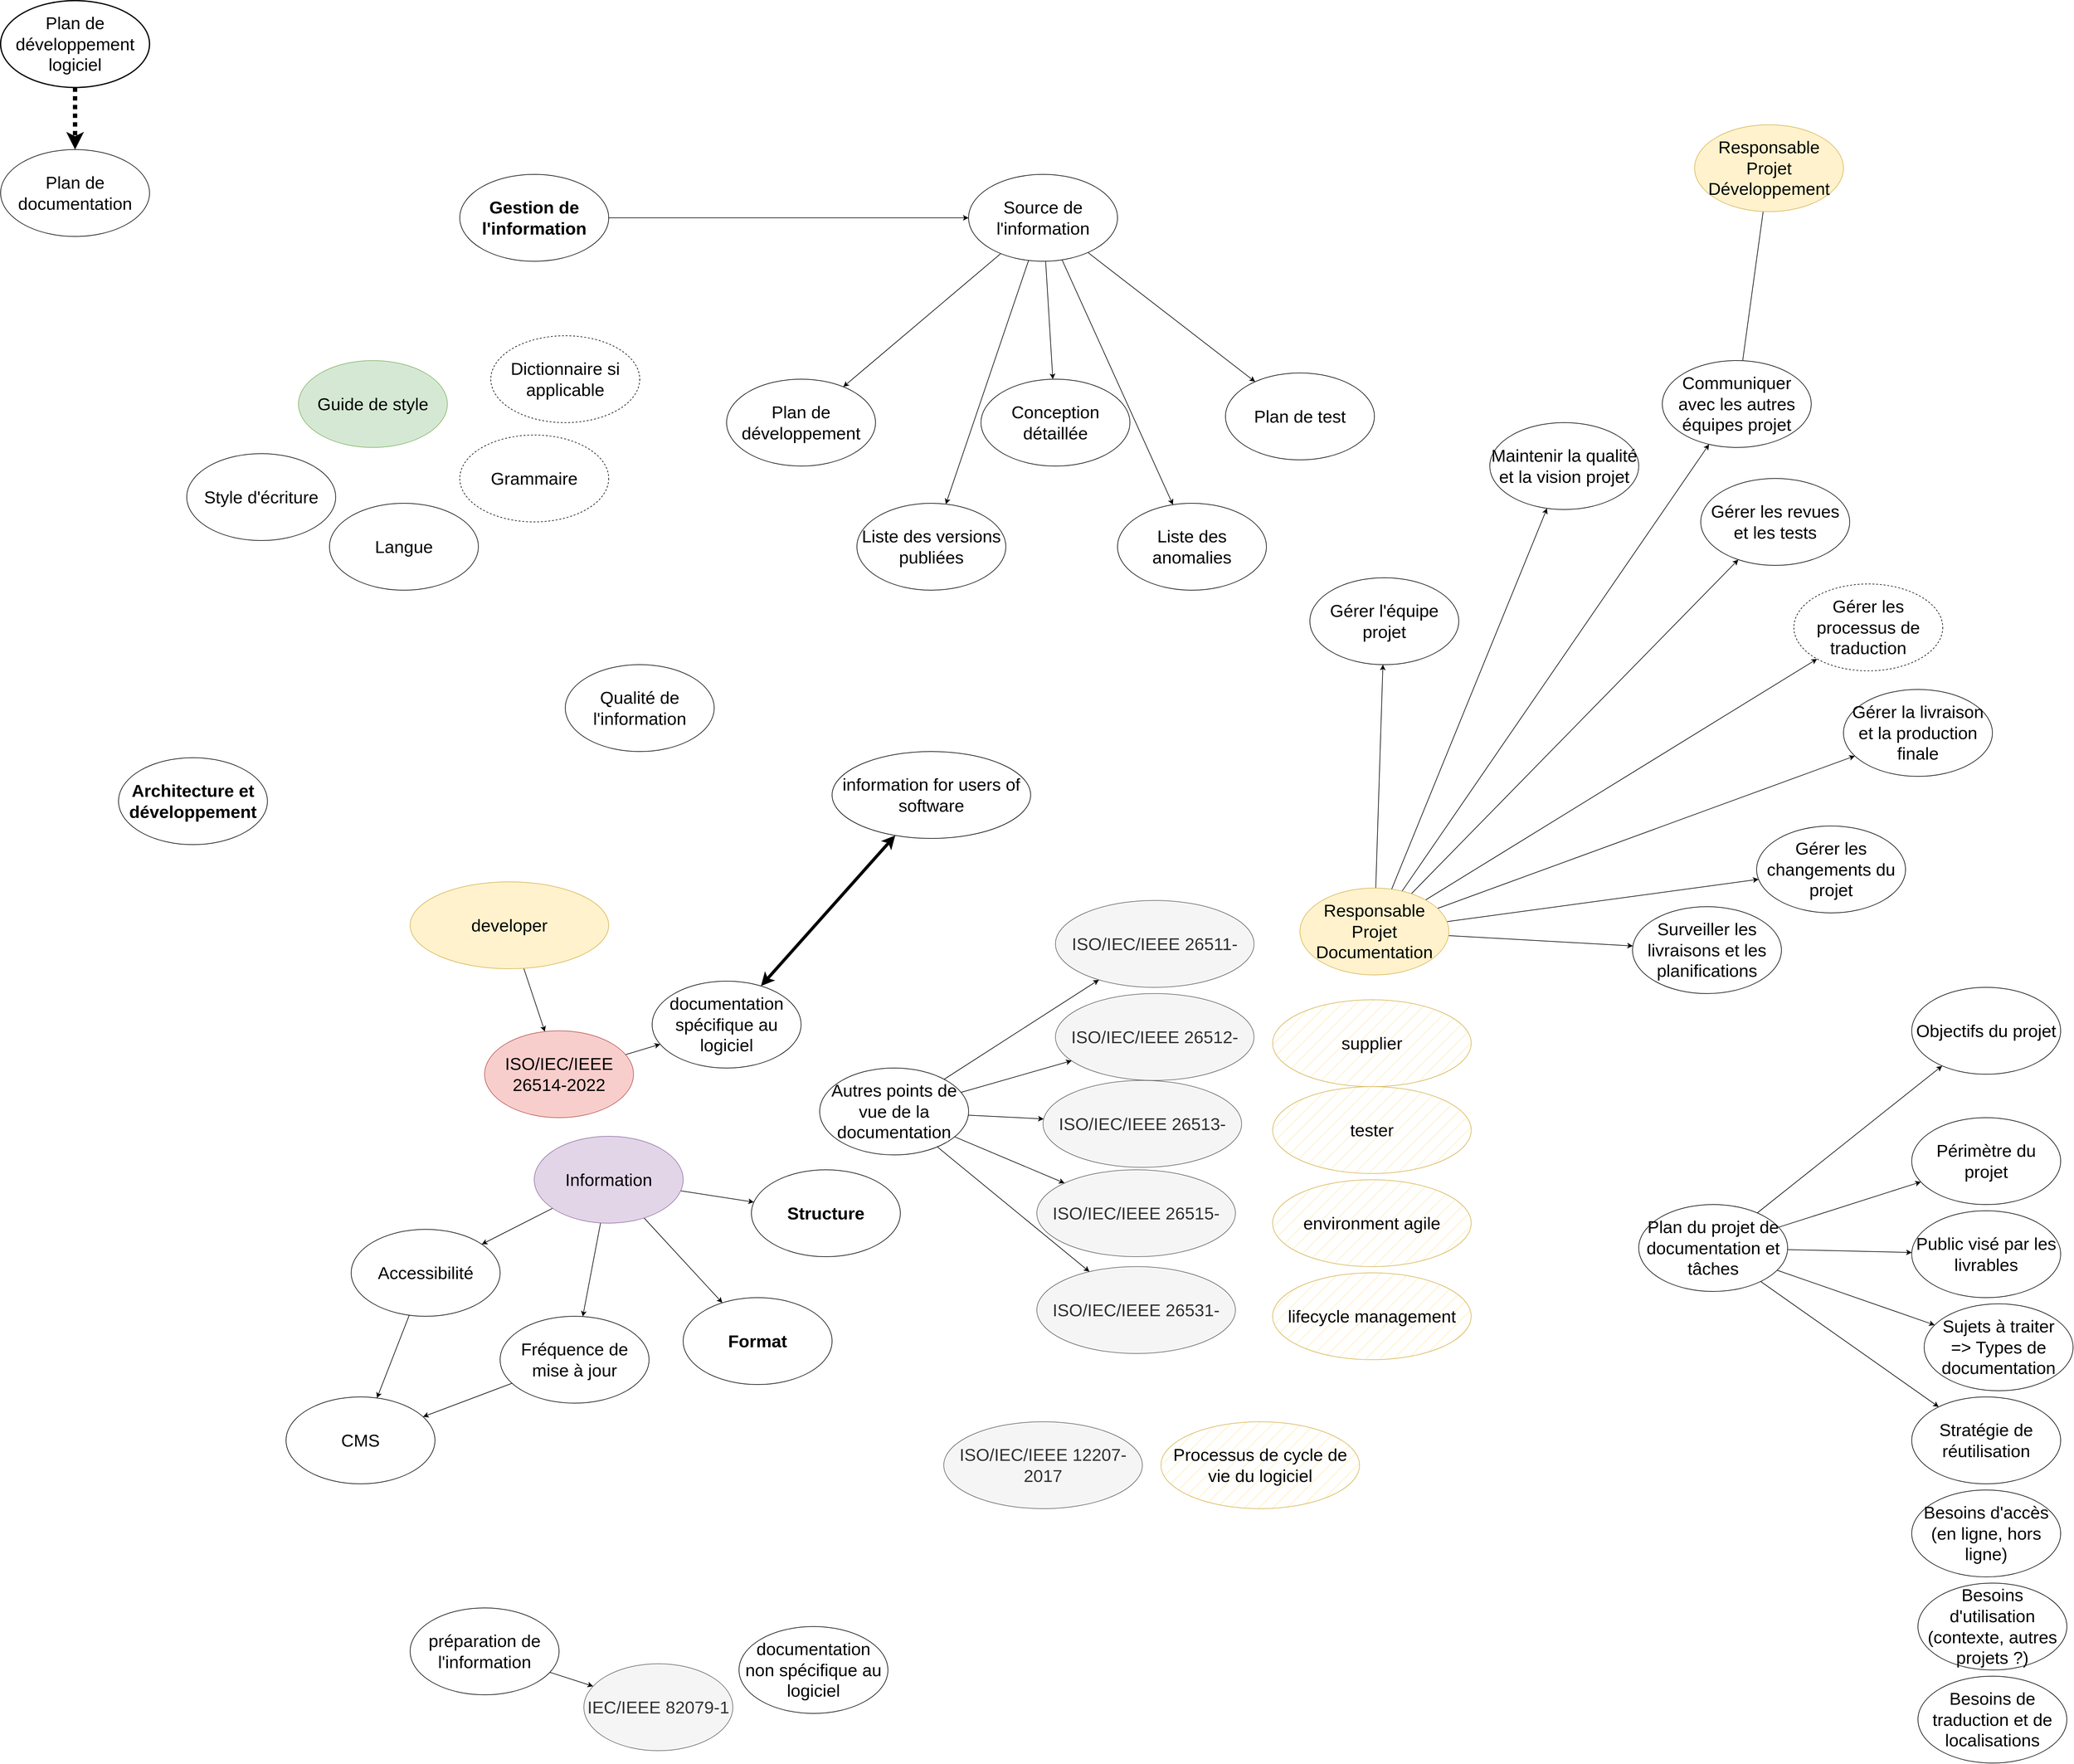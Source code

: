 <mxfile version="26.0.4">
  <diagram name="Page-1" id="BIDaeY3QTPUU3SY5W4b0">
    <mxGraphModel dx="3357" dy="4531" grid="1" gridSize="10" guides="1" tooltips="1" connect="1" arrows="1" fold="1" page="1" pageScale="1" pageWidth="1169" pageHeight="827" math="0" shadow="0">
      <root>
        <mxCell id="0" />
        <mxCell id="1" parent="0" />
        <mxCell id="pOz3Xbr77kyRt1sYzAAJ-1" value="Architecture et développement" style="ellipse;whiteSpace=wrap;html=1;strokeColor=default;align=center;verticalAlign=middle;fontFamily=Helvetica;fontSize=28;fontColor=default;fillColor=default;fontStyle=1" parent="1" vertex="1">
          <mxGeometry x="-150" y="-250" width="240" height="140" as="geometry" />
        </mxCell>
        <mxCell id="pOz3Xbr77kyRt1sYzAAJ-2" value="Qualité de l&#39;information" style="ellipse;whiteSpace=wrap;html=1;strokeColor=default;align=center;verticalAlign=middle;fontFamily=Helvetica;fontSize=28;fontColor=default;fillColor=default;" parent="1" vertex="1">
          <mxGeometry x="570" y="-400" width="240" height="140" as="geometry" />
        </mxCell>
        <mxCell id="3t2eln8wta4C8ZP0yIUS-1" value="Structure" style="ellipse;whiteSpace=wrap;html=1;fontSize=28;fontStyle=1" vertex="1" parent="1">
          <mxGeometry x="870" y="414" width="240" height="140" as="geometry" />
        </mxCell>
        <mxCell id="3t2eln8wta4C8ZP0yIUS-2" value="Format" style="ellipse;whiteSpace=wrap;html=1;strokeColor=default;align=center;verticalAlign=middle;fontFamily=Helvetica;fontSize=28;fontColor=default;fillColor=default;fontStyle=1" vertex="1" parent="1">
          <mxGeometry x="760" y="620" width="240" height="140" as="geometry" />
        </mxCell>
        <mxCell id="3t2eln8wta4C8ZP0yIUS-4" style="rounded=0;orthogonalLoop=1;jettySize=auto;html=1;" edge="1" parent="1" source="3t2eln8wta4C8ZP0yIUS-3" target="3t2eln8wta4C8ZP0yIUS-1">
          <mxGeometry relative="1" as="geometry" />
        </mxCell>
        <mxCell id="3t2eln8wta4C8ZP0yIUS-5" style="rounded=0;orthogonalLoop=1;jettySize=auto;html=1;" edge="1" parent="1" source="3t2eln8wta4C8ZP0yIUS-3" target="3t2eln8wta4C8ZP0yIUS-2">
          <mxGeometry relative="1" as="geometry" />
        </mxCell>
        <mxCell id="3t2eln8wta4C8ZP0yIUS-28" style="rounded=0;orthogonalLoop=1;jettySize=auto;html=1;" edge="1" parent="1" source="3t2eln8wta4C8ZP0yIUS-3" target="3t2eln8wta4C8ZP0yIUS-27">
          <mxGeometry relative="1" as="geometry" />
        </mxCell>
        <mxCell id="3t2eln8wta4C8ZP0yIUS-29" style="rounded=0;orthogonalLoop=1;jettySize=auto;html=1;" edge="1" parent="1" source="3t2eln8wta4C8ZP0yIUS-3" target="3t2eln8wta4C8ZP0yIUS-26">
          <mxGeometry relative="1" as="geometry" />
        </mxCell>
        <mxCell id="3t2eln8wta4C8ZP0yIUS-3" value="Information" style="ellipse;whiteSpace=wrap;html=1;strokeColor=#9673a6;align=center;verticalAlign=middle;fontFamily=Helvetica;fontSize=28;fillColor=#e1d5e7;" vertex="1" parent="1">
          <mxGeometry x="520" y="360" width="240" height="140" as="geometry" />
        </mxCell>
        <mxCell id="3t2eln8wta4C8ZP0yIUS-51" style="rounded=0;orthogonalLoop=1;jettySize=auto;html=1;exitX=1;exitY=0.5;exitDx=0;exitDy=0;" edge="1" parent="1" source="3t2eln8wta4C8ZP0yIUS-6" target="3t2eln8wta4C8ZP0yIUS-49">
          <mxGeometry relative="1" as="geometry" />
        </mxCell>
        <mxCell id="3t2eln8wta4C8ZP0yIUS-6" value="Gestion de l&#39;information" style="ellipse;whiteSpace=wrap;html=1;strokeColor=default;align=center;verticalAlign=middle;fontFamily=Helvetica;fontSize=28;fontColor=default;fillColor=default;fontStyle=1" vertex="1" parent="1">
          <mxGeometry x="400" y="-1190" width="240" height="140" as="geometry" />
        </mxCell>
        <mxCell id="3t2eln8wta4C8ZP0yIUS-7" value="IEC/IEEE 82079-1" style="ellipse;whiteSpace=wrap;html=1;strokeColor=#666666;align=center;verticalAlign=middle;fontFamily=Helvetica;fontSize=28;fontColor=#333333;fillColor=#f5f5f5;" vertex="1" parent="1">
          <mxGeometry x="600" y="1210" width="240" height="140" as="geometry" />
        </mxCell>
        <mxCell id="3t2eln8wta4C8ZP0yIUS-9" style="rounded=0;orthogonalLoop=1;jettySize=auto;html=1;" edge="1" parent="1" source="3t2eln8wta4C8ZP0yIUS-8" target="3t2eln8wta4C8ZP0yIUS-7">
          <mxGeometry relative="1" as="geometry" />
        </mxCell>
        <mxCell id="3t2eln8wta4C8ZP0yIUS-8" value="préparation de l&#39;information" style="ellipse;whiteSpace=wrap;html=1;strokeColor=default;align=center;verticalAlign=middle;fontFamily=Helvetica;fontSize=28;fontColor=default;fillColor=default;" vertex="1" parent="1">
          <mxGeometry x="320" y="1120" width="240" height="140" as="geometry" />
        </mxCell>
        <mxCell id="3t2eln8wta4C8ZP0yIUS-10" value="documentation non spécifique au logiciel" style="ellipse;whiteSpace=wrap;html=1;strokeColor=default;align=center;verticalAlign=middle;fontFamily=Helvetica;fontSize=28;fontColor=default;fillColor=default;" vertex="1" parent="1">
          <mxGeometry x="850" y="1150" width="240" height="140" as="geometry" />
        </mxCell>
        <mxCell id="3t2eln8wta4C8ZP0yIUS-13" style="rounded=0;orthogonalLoop=1;jettySize=auto;html=1;" edge="1" parent="1" source="3t2eln8wta4C8ZP0yIUS-11" target="3t2eln8wta4C8ZP0yIUS-12">
          <mxGeometry relative="1" as="geometry" />
        </mxCell>
        <mxCell id="3t2eln8wta4C8ZP0yIUS-11" value="ISO/IEC/IEEE 26514-2022" style="ellipse;whiteSpace=wrap;html=1;strokeColor=#b85450;align=center;verticalAlign=middle;fontFamily=Helvetica;fontSize=28;fillColor=#f8cecc;" vertex="1" parent="1">
          <mxGeometry x="440" y="190" width="240" height="140" as="geometry" />
        </mxCell>
        <mxCell id="3t2eln8wta4C8ZP0yIUS-12" value="documentation spécifique au logiciel" style="ellipse;whiteSpace=wrap;html=1;strokeColor=default;align=center;verticalAlign=middle;fontFamily=Helvetica;fontSize=28;fontColor=default;fillColor=default;" vertex="1" parent="1">
          <mxGeometry x="710" y="110" width="240" height="140" as="geometry" />
        </mxCell>
        <mxCell id="3t2eln8wta4C8ZP0yIUS-14" value="ISO/IEC/IEEE 26511-" style="ellipse;whiteSpace=wrap;html=1;strokeColor=#666666;align=center;verticalAlign=middle;fontFamily=Helvetica;fontSize=28;fontColor=#333333;fillColor=#f5f5f5;" vertex="1" parent="1">
          <mxGeometry x="1360" y="-20" width="320" height="140" as="geometry" />
        </mxCell>
        <mxCell id="3t2eln8wta4C8ZP0yIUS-15" value="ISO/IEC/IEEE 26512-" style="ellipse;whiteSpace=wrap;html=1;strokeColor=#666666;align=center;verticalAlign=middle;fontFamily=Helvetica;fontSize=28;fontColor=#333333;fillColor=#f5f5f5;" vertex="1" parent="1">
          <mxGeometry x="1360" y="130" width="320" height="140" as="geometry" />
        </mxCell>
        <mxCell id="3t2eln8wta4C8ZP0yIUS-16" value="ISO/IEC/IEEE 26513-" style="ellipse;whiteSpace=wrap;html=1;strokeColor=#666666;align=center;verticalAlign=middle;fontFamily=Helvetica;fontSize=28;fontColor=#333333;fillColor=#f5f5f5;" vertex="1" parent="1">
          <mxGeometry x="1340" y="270" width="320" height="140" as="geometry" />
        </mxCell>
        <mxCell id="3t2eln8wta4C8ZP0yIUS-17" value="ISO/IEC/IEEE 26515-" style="ellipse;whiteSpace=wrap;html=1;strokeColor=#666666;align=center;verticalAlign=middle;fontFamily=Helvetica;fontSize=28;fontColor=#333333;fillColor=#f5f5f5;" vertex="1" parent="1">
          <mxGeometry x="1330" y="414" width="320" height="140" as="geometry" />
        </mxCell>
        <mxCell id="3t2eln8wta4C8ZP0yIUS-18" value="ISO/IEC/IEEE 26531-" style="ellipse;whiteSpace=wrap;html=1;strokeColor=#666666;align=center;verticalAlign=middle;fontFamily=Helvetica;fontSize=28;fontColor=#333333;fillColor=#f5f5f5;" vertex="1" parent="1">
          <mxGeometry x="1330" y="570" width="320" height="140" as="geometry" />
        </mxCell>
        <mxCell id="3t2eln8wta4C8ZP0yIUS-20" style="rounded=0;orthogonalLoop=1;jettySize=auto;html=1;" edge="1" parent="1" source="3t2eln8wta4C8ZP0yIUS-19" target="3t2eln8wta4C8ZP0yIUS-14">
          <mxGeometry relative="1" as="geometry" />
        </mxCell>
        <mxCell id="3t2eln8wta4C8ZP0yIUS-21" style="rounded=0;orthogonalLoop=1;jettySize=auto;html=1;strokeColor=default;align=center;verticalAlign=middle;fontFamily=Helvetica;fontSize=11;fontColor=default;labelBackgroundColor=default;endArrow=classic;" edge="1" parent="1" source="3t2eln8wta4C8ZP0yIUS-19" target="3t2eln8wta4C8ZP0yIUS-15">
          <mxGeometry relative="1" as="geometry" />
        </mxCell>
        <mxCell id="3t2eln8wta4C8ZP0yIUS-22" style="rounded=0;orthogonalLoop=1;jettySize=auto;html=1;strokeColor=default;align=center;verticalAlign=middle;fontFamily=Helvetica;fontSize=11;fontColor=default;labelBackgroundColor=default;endArrow=classic;" edge="1" parent="1" source="3t2eln8wta4C8ZP0yIUS-19" target="3t2eln8wta4C8ZP0yIUS-16">
          <mxGeometry relative="1" as="geometry" />
        </mxCell>
        <mxCell id="3t2eln8wta4C8ZP0yIUS-23" style="rounded=0;orthogonalLoop=1;jettySize=auto;html=1;" edge="1" parent="1" source="3t2eln8wta4C8ZP0yIUS-19" target="3t2eln8wta4C8ZP0yIUS-17">
          <mxGeometry relative="1" as="geometry" />
        </mxCell>
        <mxCell id="3t2eln8wta4C8ZP0yIUS-24" style="rounded=0;orthogonalLoop=1;jettySize=auto;html=1;strokeColor=default;align=center;verticalAlign=middle;fontFamily=Helvetica;fontSize=11;fontColor=default;labelBackgroundColor=default;endArrow=classic;" edge="1" parent="1" source="3t2eln8wta4C8ZP0yIUS-19" target="3t2eln8wta4C8ZP0yIUS-18">
          <mxGeometry relative="1" as="geometry" />
        </mxCell>
        <mxCell id="3t2eln8wta4C8ZP0yIUS-19" value="Autres points de vue de la documentation" style="ellipse;whiteSpace=wrap;html=1;fontSize=28;" vertex="1" parent="1">
          <mxGeometry x="980" y="250" width="240" height="140" as="geometry" />
        </mxCell>
        <mxCell id="3t2eln8wta4C8ZP0yIUS-25" value="CMS" style="ellipse;whiteSpace=wrap;html=1;strokeColor=default;align=center;verticalAlign=middle;fontFamily=Helvetica;fontSize=28;fontColor=default;fillColor=default;" vertex="1" parent="1">
          <mxGeometry x="120" y="780" width="240" height="140" as="geometry" />
        </mxCell>
        <mxCell id="3t2eln8wta4C8ZP0yIUS-30" style="rounded=0;orthogonalLoop=1;jettySize=auto;html=1;" edge="1" parent="1" source="3t2eln8wta4C8ZP0yIUS-26" target="3t2eln8wta4C8ZP0yIUS-25">
          <mxGeometry relative="1" as="geometry" />
        </mxCell>
        <mxCell id="3t2eln8wta4C8ZP0yIUS-26" value="Fréquence de mise à jour" style="ellipse;whiteSpace=wrap;html=1;strokeColor=default;align=center;verticalAlign=middle;fontFamily=Helvetica;fontSize=28;fontColor=default;fillColor=default;" vertex="1" parent="1">
          <mxGeometry x="465" y="650" width="240" height="140" as="geometry" />
        </mxCell>
        <mxCell id="3t2eln8wta4C8ZP0yIUS-31" style="rounded=0;orthogonalLoop=1;jettySize=auto;html=1;" edge="1" parent="1" source="3t2eln8wta4C8ZP0yIUS-27" target="3t2eln8wta4C8ZP0yIUS-25">
          <mxGeometry relative="1" as="geometry" />
        </mxCell>
        <mxCell id="3t2eln8wta4C8ZP0yIUS-27" value="Accessibilité" style="ellipse;whiteSpace=wrap;html=1;strokeColor=default;align=center;verticalAlign=middle;fontFamily=Helvetica;fontSize=28;fontColor=default;fillColor=default;" vertex="1" parent="1">
          <mxGeometry x="225" y="510" width="240" height="140" as="geometry" />
        </mxCell>
        <mxCell id="3t2eln8wta4C8ZP0yIUS-33" value="supplier" style="ellipse;whiteSpace=wrap;html=1;strokeColor=#d6b656;align=center;verticalAlign=middle;fontFamily=Helvetica;fontSize=28;fillColor=#fff2cc;fillStyle=hatch;" vertex="1" parent="1">
          <mxGeometry x="1710" y="140" width="320" height="140" as="geometry" />
        </mxCell>
        <mxCell id="3t2eln8wta4C8ZP0yIUS-34" value="tester" style="ellipse;whiteSpace=wrap;html=1;strokeColor=#d6b656;align=center;verticalAlign=middle;fontFamily=Helvetica;fontSize=28;fillColor=#fff2cc;fillStyle=hatch;" vertex="1" parent="1">
          <mxGeometry x="1710" y="280" width="320" height="140" as="geometry" />
        </mxCell>
        <mxCell id="3t2eln8wta4C8ZP0yIUS-50" style="rounded=0;orthogonalLoop=1;jettySize=auto;html=1;" edge="1" parent="1" source="3t2eln8wta4C8ZP0yIUS-35" target="3t2eln8wta4C8ZP0yIUS-11">
          <mxGeometry relative="1" as="geometry" />
        </mxCell>
        <mxCell id="3t2eln8wta4C8ZP0yIUS-35" value="developer" style="ellipse;whiteSpace=wrap;html=1;strokeColor=#d6b656;align=center;verticalAlign=middle;fontFamily=Helvetica;fontSize=28;fillColor=#fff2cc;" vertex="1" parent="1">
          <mxGeometry x="320" y="-50" width="320" height="140" as="geometry" />
        </mxCell>
        <mxCell id="3t2eln8wta4C8ZP0yIUS-38" style="rounded=0;orthogonalLoop=1;jettySize=auto;html=1;startArrow=classic;startFill=1;strokeWidth=5;" edge="1" parent="1" source="3t2eln8wta4C8ZP0yIUS-36" target="3t2eln8wta4C8ZP0yIUS-12">
          <mxGeometry relative="1" as="geometry">
            <mxPoint x="1081.658" y="-114.594" as="targetPoint" />
          </mxGeometry>
        </mxCell>
        <mxCell id="3t2eln8wta4C8ZP0yIUS-36" value="information for users of software" style="ellipse;whiteSpace=wrap;html=1;strokeColor=default;align=center;verticalAlign=middle;fontFamily=Helvetica;fontSize=28;fontColor=default;fillColor=default;" vertex="1" parent="1">
          <mxGeometry x="1000" y="-260" width="320" height="140" as="geometry" />
        </mxCell>
        <mxCell id="3t2eln8wta4C8ZP0yIUS-39" value="environment agile" style="ellipse;whiteSpace=wrap;html=1;strokeColor=#d6b656;align=center;verticalAlign=middle;fontFamily=Helvetica;fontSize=28;fillColor=#fff2cc;fillStyle=hatch;" vertex="1" parent="1">
          <mxGeometry x="1710" y="430" width="320" height="140" as="geometry" />
        </mxCell>
        <mxCell id="3t2eln8wta4C8ZP0yIUS-40" value="lifecycle management" style="ellipse;whiteSpace=wrap;html=1;strokeColor=#d6b656;align=center;verticalAlign=middle;fontFamily=Helvetica;fontSize=28;fillColor=#fff2cc;fillStyle=hatch;" vertex="1" parent="1">
          <mxGeometry x="1710" y="580" width="320" height="140" as="geometry" />
        </mxCell>
        <mxCell id="3t2eln8wta4C8ZP0yIUS-42" value="ISO/IEC/IEEE 12207-2017" style="ellipse;whiteSpace=wrap;html=1;strokeColor=#666666;align=center;verticalAlign=middle;fontFamily=Helvetica;fontSize=28;fontColor=#333333;fillColor=#f5f5f5;" vertex="1" parent="1">
          <mxGeometry x="1180" y="820" width="320" height="140" as="geometry" />
        </mxCell>
        <mxCell id="3t2eln8wta4C8ZP0yIUS-43" value="Processus de cycle de vie du logiciel" style="ellipse;whiteSpace=wrap;html=1;strokeColor=#d6b656;align=center;verticalAlign=middle;fontFamily=Helvetica;fontSize=28;fillColor=#fff2cc;fillStyle=hatch;" vertex="1" parent="1">
          <mxGeometry x="1530" y="820" width="320" height="140" as="geometry" />
        </mxCell>
        <mxCell id="3t2eln8wta4C8ZP0yIUS-44" value="Plan de développement" style="ellipse;whiteSpace=wrap;html=1;strokeColor=default;align=center;verticalAlign=middle;fontFamily=Helvetica;fontSize=28;fontColor=default;fillColor=default;" vertex="1" parent="1">
          <mxGeometry x="830" y="-860" width="240" height="140" as="geometry" />
        </mxCell>
        <mxCell id="3t2eln8wta4C8ZP0yIUS-45" value="Conception détaillée" style="ellipse;whiteSpace=wrap;html=1;strokeColor=default;align=center;verticalAlign=middle;fontFamily=Helvetica;fontSize=28;fontColor=default;fillColor=default;" vertex="1" parent="1">
          <mxGeometry x="1240" y="-860" width="240" height="140" as="geometry" />
        </mxCell>
        <mxCell id="3t2eln8wta4C8ZP0yIUS-46" value="Plan de test" style="ellipse;whiteSpace=wrap;html=1;strokeColor=default;align=center;verticalAlign=middle;fontFamily=Helvetica;fontSize=28;fontColor=default;fillColor=default;" vertex="1" parent="1">
          <mxGeometry x="1634" y="-870" width="240" height="140" as="geometry" />
        </mxCell>
        <mxCell id="3t2eln8wta4C8ZP0yIUS-47" value="Liste des versions publiées" style="ellipse;whiteSpace=wrap;html=1;strokeColor=default;align=center;verticalAlign=middle;fontFamily=Helvetica;fontSize=28;fontColor=default;fillColor=default;" vertex="1" parent="1">
          <mxGeometry x="1040" y="-660" width="240" height="140" as="geometry" />
        </mxCell>
        <mxCell id="3t2eln8wta4C8ZP0yIUS-48" value="Liste des anomalies" style="ellipse;whiteSpace=wrap;html=1;strokeColor=default;align=center;verticalAlign=middle;fontFamily=Helvetica;fontSize=28;fontColor=default;fillColor=default;" vertex="1" parent="1">
          <mxGeometry x="1460" y="-660" width="240" height="140" as="geometry" />
        </mxCell>
        <mxCell id="3t2eln8wta4C8ZP0yIUS-52" style="rounded=0;orthogonalLoop=1;jettySize=auto;html=1;" edge="1" parent="1" source="3t2eln8wta4C8ZP0yIUS-49" target="3t2eln8wta4C8ZP0yIUS-44">
          <mxGeometry relative="1" as="geometry" />
        </mxCell>
        <mxCell id="3t2eln8wta4C8ZP0yIUS-53" style="rounded=0;orthogonalLoop=1;jettySize=auto;html=1;" edge="1" parent="1" source="3t2eln8wta4C8ZP0yIUS-49" target="3t2eln8wta4C8ZP0yIUS-45">
          <mxGeometry relative="1" as="geometry" />
        </mxCell>
        <mxCell id="3t2eln8wta4C8ZP0yIUS-54" style="rounded=0;orthogonalLoop=1;jettySize=auto;html=1;" edge="1" parent="1" source="3t2eln8wta4C8ZP0yIUS-49" target="3t2eln8wta4C8ZP0yIUS-46">
          <mxGeometry relative="1" as="geometry" />
        </mxCell>
        <mxCell id="3t2eln8wta4C8ZP0yIUS-55" style="rounded=0;orthogonalLoop=1;jettySize=auto;html=1;" edge="1" parent="1" source="3t2eln8wta4C8ZP0yIUS-49" target="3t2eln8wta4C8ZP0yIUS-47">
          <mxGeometry relative="1" as="geometry" />
        </mxCell>
        <mxCell id="3t2eln8wta4C8ZP0yIUS-56" style="rounded=0;orthogonalLoop=1;jettySize=auto;html=1;" edge="1" parent="1" source="3t2eln8wta4C8ZP0yIUS-49" target="3t2eln8wta4C8ZP0yIUS-48">
          <mxGeometry relative="1" as="geometry" />
        </mxCell>
        <mxCell id="3t2eln8wta4C8ZP0yIUS-49" value="Source de l&#39;information" style="ellipse;whiteSpace=wrap;html=1;strokeColor=default;align=center;verticalAlign=middle;fontFamily=Helvetica;fontSize=28;fontColor=default;fillColor=default;" vertex="1" parent="1">
          <mxGeometry x="1220" y="-1190" width="240" height="140" as="geometry" />
        </mxCell>
        <mxCell id="3t2eln8wta4C8ZP0yIUS-57" value="Guide de style" style="ellipse;whiteSpace=wrap;html=1;strokeColor=#82b366;align=center;verticalAlign=middle;fontFamily=Helvetica;fontSize=28;fillColor=#d5e8d4;" vertex="1" parent="1">
          <mxGeometry x="140" y="-890" width="240" height="140" as="geometry" />
        </mxCell>
        <mxCell id="3t2eln8wta4C8ZP0yIUS-58" value="Style d&#39;écriture" style="ellipse;whiteSpace=wrap;html=1;strokeColor=default;align=center;verticalAlign=middle;fontFamily=Helvetica;fontSize=28;fontColor=default;fillColor=default;" vertex="1" parent="1">
          <mxGeometry x="-40" y="-740" width="240" height="140" as="geometry" />
        </mxCell>
        <mxCell id="3t2eln8wta4C8ZP0yIUS-59" value="Langue" style="ellipse;whiteSpace=wrap;html=1;strokeColor=default;align=center;verticalAlign=middle;fontFamily=Helvetica;fontSize=28;fontColor=default;fillColor=default;" vertex="1" parent="1">
          <mxGeometry x="190" y="-660" width="240" height="140" as="geometry" />
        </mxCell>
        <mxCell id="3t2eln8wta4C8ZP0yIUS-60" value="Dictionnaire si applicable" style="ellipse;whiteSpace=wrap;html=1;strokeColor=default;align=center;verticalAlign=middle;fontFamily=Helvetica;fontSize=28;fontColor=default;fillColor=default;dashed=1;" vertex="1" parent="1">
          <mxGeometry x="450" y="-930" width="240" height="140" as="geometry" />
        </mxCell>
        <mxCell id="3t2eln8wta4C8ZP0yIUS-62" value="Grammaire" style="ellipse;whiteSpace=wrap;html=1;strokeColor=default;align=center;verticalAlign=middle;fontFamily=Helvetica;fontSize=28;fontColor=default;fillColor=default;dashed=1;" vertex="1" parent="1">
          <mxGeometry x="400" y="-770" width="240" height="140" as="geometry" />
        </mxCell>
        <mxCell id="3t2eln8wta4C8ZP0yIUS-75" style="rounded=0;orthogonalLoop=1;jettySize=auto;html=1;" edge="1" parent="1" source="3t2eln8wta4C8ZP0yIUS-63" target="3t2eln8wta4C8ZP0yIUS-69">
          <mxGeometry relative="1" as="geometry" />
        </mxCell>
        <mxCell id="3t2eln8wta4C8ZP0yIUS-76" style="rounded=0;orthogonalLoop=1;jettySize=auto;html=1;" edge="1" parent="1" source="3t2eln8wta4C8ZP0yIUS-63" target="3t2eln8wta4C8ZP0yIUS-68">
          <mxGeometry relative="1" as="geometry" />
        </mxCell>
        <mxCell id="3t2eln8wta4C8ZP0yIUS-77" style="rounded=0;orthogonalLoop=1;jettySize=auto;html=1;" edge="1" parent="1" source="3t2eln8wta4C8ZP0yIUS-63" target="3t2eln8wta4C8ZP0yIUS-65">
          <mxGeometry relative="1" as="geometry" />
        </mxCell>
        <mxCell id="3t2eln8wta4C8ZP0yIUS-78" style="rounded=0;orthogonalLoop=1;jettySize=auto;html=1;" edge="1" parent="1" source="3t2eln8wta4C8ZP0yIUS-63" target="3t2eln8wta4C8ZP0yIUS-66">
          <mxGeometry relative="1" as="geometry" />
        </mxCell>
        <mxCell id="3t2eln8wta4C8ZP0yIUS-80" style="rounded=0;orthogonalLoop=1;jettySize=auto;html=1;" edge="1" parent="1" source="3t2eln8wta4C8ZP0yIUS-63" target="3t2eln8wta4C8ZP0yIUS-70">
          <mxGeometry relative="1" as="geometry" />
        </mxCell>
        <mxCell id="3t2eln8wta4C8ZP0yIUS-81" style="rounded=0;orthogonalLoop=1;jettySize=auto;html=1;" edge="1" parent="1" source="3t2eln8wta4C8ZP0yIUS-63" target="3t2eln8wta4C8ZP0yIUS-73">
          <mxGeometry relative="1" as="geometry" />
        </mxCell>
        <mxCell id="3t2eln8wta4C8ZP0yIUS-82" style="rounded=0;orthogonalLoop=1;jettySize=auto;html=1;" edge="1" parent="1" source="3t2eln8wta4C8ZP0yIUS-63" target="3t2eln8wta4C8ZP0yIUS-72">
          <mxGeometry relative="1" as="geometry" />
        </mxCell>
        <mxCell id="3t2eln8wta4C8ZP0yIUS-83" style="rounded=0;orthogonalLoop=1;jettySize=auto;html=1;" edge="1" parent="1" source="3t2eln8wta4C8ZP0yIUS-63" target="3t2eln8wta4C8ZP0yIUS-71">
          <mxGeometry relative="1" as="geometry" />
        </mxCell>
        <mxCell id="3t2eln8wta4C8ZP0yIUS-63" value="Responsable Projet Documentation" style="ellipse;whiteSpace=wrap;html=1;strokeColor=#d6b656;align=center;verticalAlign=middle;fontFamily=Helvetica;fontSize=28;fillColor=#fff2cc;" vertex="1" parent="1">
          <mxGeometry x="1754" y="-40" width="240" height="140" as="geometry" />
        </mxCell>
        <mxCell id="3t2eln8wta4C8ZP0yIUS-74" style="rounded=0;orthogonalLoop=1;jettySize=auto;html=1;endArrow=none;endFill=0;" edge="1" parent="1" source="3t2eln8wta4C8ZP0yIUS-64" target="3t2eln8wta4C8ZP0yIUS-69">
          <mxGeometry relative="1" as="geometry" />
        </mxCell>
        <mxCell id="3t2eln8wta4C8ZP0yIUS-64" value="Responsable Projet Développement" style="ellipse;whiteSpace=wrap;html=1;strokeColor=#d6b656;align=center;verticalAlign=middle;fontFamily=Helvetica;fontSize=28;fillColor=#fff2cc;" vertex="1" parent="1">
          <mxGeometry x="2390" y="-1270" width="240" height="140" as="geometry" />
        </mxCell>
        <mxCell id="3t2eln8wta4C8ZP0yIUS-65" value="Gérer l&#39;équipe projet" style="ellipse;whiteSpace=wrap;html=1;strokeColor=default;align=center;verticalAlign=middle;fontFamily=Helvetica;fontSize=28;fontColor=default;fillColor=default;" vertex="1" parent="1">
          <mxGeometry x="1770" y="-540" width="240" height="140" as="geometry" />
        </mxCell>
        <mxCell id="3t2eln8wta4C8ZP0yIUS-66" value="Surveiller les livraisons et les planifications" style="ellipse;whiteSpace=wrap;html=1;strokeColor=default;align=center;verticalAlign=middle;fontFamily=Helvetica;fontSize=28;fontColor=default;fillColor=default;" vertex="1" parent="1">
          <mxGeometry x="2290" y="-10" width="240" height="140" as="geometry" />
        </mxCell>
        <mxCell id="3t2eln8wta4C8ZP0yIUS-68" value="Maintenir la qualité et la vision projet" style="ellipse;whiteSpace=wrap;html=1;strokeColor=default;align=center;verticalAlign=middle;fontFamily=Helvetica;fontSize=28;fontColor=default;fillColor=default;" vertex="1" parent="1">
          <mxGeometry x="2060" y="-790" width="240" height="140" as="geometry" />
        </mxCell>
        <mxCell id="3t2eln8wta4C8ZP0yIUS-69" value="Communiquer avec les autres équipes projet" style="ellipse;whiteSpace=wrap;html=1;strokeColor=default;align=center;verticalAlign=middle;fontFamily=Helvetica;fontSize=28;fontColor=default;fillColor=default;" vertex="1" parent="1">
          <mxGeometry x="2338" y="-890" width="240" height="140" as="geometry" />
        </mxCell>
        <mxCell id="3t2eln8wta4C8ZP0yIUS-70" value="Gérer les changements du projet" style="ellipse;whiteSpace=wrap;html=1;strokeColor=default;align=center;verticalAlign=middle;fontFamily=Helvetica;fontSize=28;fontColor=default;fillColor=default;" vertex="1" parent="1">
          <mxGeometry x="2490" y="-140" width="240" height="140" as="geometry" />
        </mxCell>
        <mxCell id="3t2eln8wta4C8ZP0yIUS-71" value="Gérer les revues et les tests" style="ellipse;whiteSpace=wrap;html=1;strokeColor=default;align=center;verticalAlign=middle;fontFamily=Helvetica;fontSize=28;fontColor=default;fillColor=default;" vertex="1" parent="1">
          <mxGeometry x="2400" y="-700" width="240" height="140" as="geometry" />
        </mxCell>
        <mxCell id="3t2eln8wta4C8ZP0yIUS-72" value="Gérer les processus de traduction" style="ellipse;whiteSpace=wrap;html=1;strokeColor=default;align=center;verticalAlign=middle;fontFamily=Helvetica;fontSize=28;fontColor=default;fillColor=default;dashed=1;" vertex="1" parent="1">
          <mxGeometry x="2550" y="-530" width="240" height="140" as="geometry" />
        </mxCell>
        <mxCell id="3t2eln8wta4C8ZP0yIUS-73" value="Gérer la livraison et la production finale" style="ellipse;whiteSpace=wrap;html=1;strokeColor=default;align=center;verticalAlign=middle;fontFamily=Helvetica;fontSize=28;fontColor=default;fillColor=default;" vertex="1" parent="1">
          <mxGeometry x="2630" y="-360" width="240" height="140" as="geometry" />
        </mxCell>
        <mxCell id="3t2eln8wta4C8ZP0yIUS-86" style="edgeStyle=orthogonalEdgeStyle;rounded=0;orthogonalLoop=1;jettySize=auto;html=1;strokeWidth=7;dashed=1;dashPattern=1 1;" edge="1" parent="1" source="3t2eln8wta4C8ZP0yIUS-84" target="3t2eln8wta4C8ZP0yIUS-85">
          <mxGeometry relative="1" as="geometry" />
        </mxCell>
        <mxCell id="3t2eln8wta4C8ZP0yIUS-84" value="Plan de développement logiciel" style="ellipse;whiteSpace=wrap;html=1;strokeColor=default;align=center;verticalAlign=middle;fontFamily=Helvetica;fontSize=28;fontColor=default;fillColor=default;strokeWidth=2;" vertex="1" parent="1">
          <mxGeometry x="-340" y="-1470" width="240" height="140" as="geometry" />
        </mxCell>
        <mxCell id="3t2eln8wta4C8ZP0yIUS-85" value="Plan de documentation" style="ellipse;whiteSpace=wrap;html=1;strokeColor=default;align=center;verticalAlign=middle;fontFamily=Helvetica;fontSize=28;fontColor=default;fillColor=default;" vertex="1" parent="1">
          <mxGeometry x="-340" y="-1230" width="240" height="140" as="geometry" />
        </mxCell>
        <mxCell id="3t2eln8wta4C8ZP0yIUS-96" style="rounded=0;orthogonalLoop=1;jettySize=auto;html=1;" edge="1" parent="1" source="3t2eln8wta4C8ZP0yIUS-87" target="3t2eln8wta4C8ZP0yIUS-88">
          <mxGeometry relative="1" as="geometry" />
        </mxCell>
        <mxCell id="3t2eln8wta4C8ZP0yIUS-97" style="rounded=0;orthogonalLoop=1;jettySize=auto;html=1;" edge="1" parent="1" source="3t2eln8wta4C8ZP0yIUS-87" target="3t2eln8wta4C8ZP0yIUS-89">
          <mxGeometry relative="1" as="geometry" />
        </mxCell>
        <mxCell id="3t2eln8wta4C8ZP0yIUS-98" style="rounded=0;orthogonalLoop=1;jettySize=auto;html=1;" edge="1" parent="1" source="3t2eln8wta4C8ZP0yIUS-87" target="3t2eln8wta4C8ZP0yIUS-90">
          <mxGeometry relative="1" as="geometry" />
        </mxCell>
        <mxCell id="3t2eln8wta4C8ZP0yIUS-99" style="rounded=0;orthogonalLoop=1;jettySize=auto;html=1;" edge="1" parent="1" source="3t2eln8wta4C8ZP0yIUS-87" target="3t2eln8wta4C8ZP0yIUS-91">
          <mxGeometry relative="1" as="geometry" />
        </mxCell>
        <mxCell id="3t2eln8wta4C8ZP0yIUS-100" style="rounded=0;orthogonalLoop=1;jettySize=auto;html=1;" edge="1" parent="1" source="3t2eln8wta4C8ZP0yIUS-87" target="3t2eln8wta4C8ZP0yIUS-92">
          <mxGeometry relative="1" as="geometry" />
        </mxCell>
        <mxCell id="3t2eln8wta4C8ZP0yIUS-87" value="Plan du projet de documentation et tâches" style="ellipse;whiteSpace=wrap;html=1;strokeColor=default;align=center;verticalAlign=middle;fontFamily=Helvetica;fontSize=28;fontColor=default;fillColor=default;" vertex="1" parent="1">
          <mxGeometry x="2300" y="470" width="240" height="140" as="geometry" />
        </mxCell>
        <mxCell id="3t2eln8wta4C8ZP0yIUS-88" value="Objectifs du projet" style="ellipse;whiteSpace=wrap;html=1;strokeColor=default;align=center;verticalAlign=middle;fontFamily=Helvetica;fontSize=28;fontColor=default;fillColor=default;" vertex="1" parent="1">
          <mxGeometry x="2740" y="120" width="240" height="140" as="geometry" />
        </mxCell>
        <mxCell id="3t2eln8wta4C8ZP0yIUS-89" value="Périmètre du projet" style="ellipse;whiteSpace=wrap;html=1;strokeColor=default;align=center;verticalAlign=middle;fontFamily=Helvetica;fontSize=28;fontColor=default;fillColor=default;" vertex="1" parent="1">
          <mxGeometry x="2740" y="330" width="240" height="140" as="geometry" />
        </mxCell>
        <mxCell id="3t2eln8wta4C8ZP0yIUS-90" value="Public visé par les livrables" style="ellipse;whiteSpace=wrap;html=1;strokeColor=default;align=center;verticalAlign=middle;fontFamily=Helvetica;fontSize=28;fontColor=default;fillColor=default;" vertex="1" parent="1">
          <mxGeometry x="2740" y="480" width="240" height="140" as="geometry" />
        </mxCell>
        <mxCell id="3t2eln8wta4C8ZP0yIUS-91" value="&lt;div&gt;Sujets à traiter&lt;/div&gt;&lt;div&gt;=&amp;gt; Types de documentation&lt;br&gt;&lt;/div&gt;" style="ellipse;whiteSpace=wrap;html=1;strokeColor=default;align=center;verticalAlign=middle;fontFamily=Helvetica;fontSize=28;fontColor=default;fillColor=default;" vertex="1" parent="1">
          <mxGeometry x="2760" y="630" width="240" height="140" as="geometry" />
        </mxCell>
        <mxCell id="3t2eln8wta4C8ZP0yIUS-92" value="Stratégie de réutilisation" style="ellipse;whiteSpace=wrap;html=1;strokeColor=default;align=center;verticalAlign=middle;fontFamily=Helvetica;fontSize=28;fontColor=default;fillColor=default;" vertex="1" parent="1">
          <mxGeometry x="2740" y="780" width="240" height="140" as="geometry" />
        </mxCell>
        <mxCell id="3t2eln8wta4C8ZP0yIUS-93" value="Besoins d&#39;accès&lt;br&gt;(en ligne, hors ligne)" style="ellipse;whiteSpace=wrap;html=1;strokeColor=default;align=center;verticalAlign=middle;fontFamily=Helvetica;fontSize=28;fontColor=default;fillColor=default;" vertex="1" parent="1">
          <mxGeometry x="2740" y="930" width="240" height="140" as="geometry" />
        </mxCell>
        <mxCell id="3t2eln8wta4C8ZP0yIUS-94" value="Besoins d&#39;utilisation (contexte, autres projets ?)" style="ellipse;whiteSpace=wrap;html=1;strokeColor=default;align=center;verticalAlign=middle;fontFamily=Helvetica;fontSize=28;fontColor=default;fillColor=default;" vertex="1" parent="1">
          <mxGeometry x="2750" y="1080" width="240" height="140" as="geometry" />
        </mxCell>
        <mxCell id="3t2eln8wta4C8ZP0yIUS-95" value="Besoins de traduction et de localisations" style="ellipse;whiteSpace=wrap;html=1;strokeColor=default;align=center;verticalAlign=middle;fontFamily=Helvetica;fontSize=28;fontColor=default;fillColor=default;" vertex="1" parent="1">
          <mxGeometry x="2750" y="1230" width="240" height="140" as="geometry" />
        </mxCell>
      </root>
    </mxGraphModel>
  </diagram>
</mxfile>

